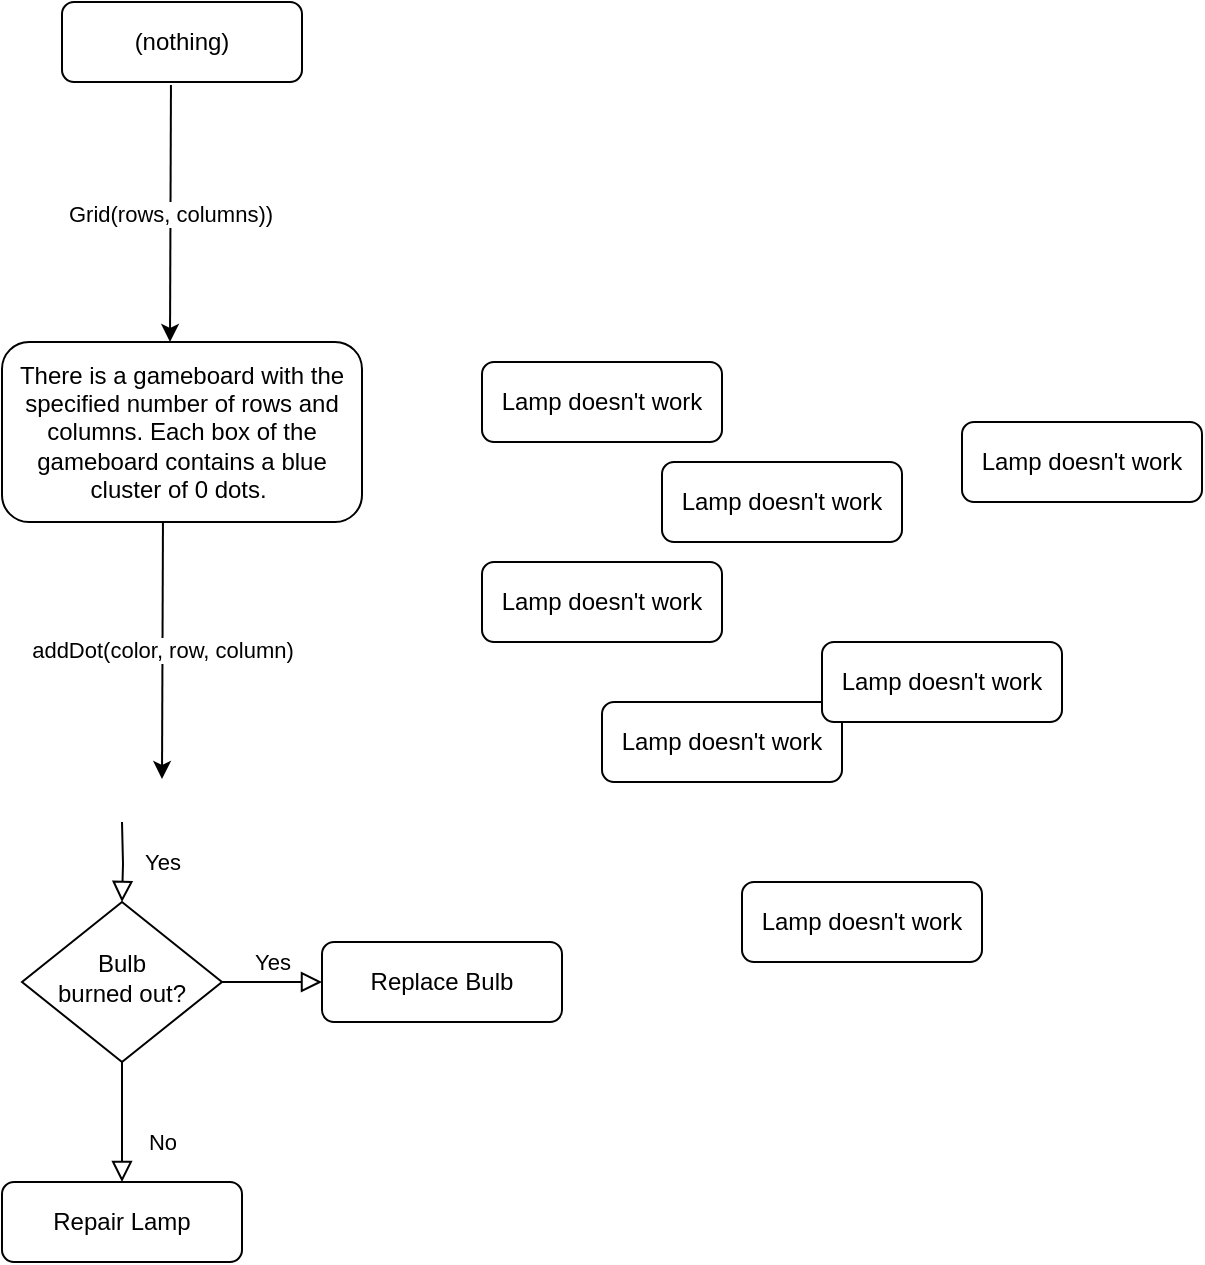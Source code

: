 <mxfile version="15.9.5" type="device"><diagram id="C5RBs43oDa-KdzZeNtuy" name="Page-1"><mxGraphModel dx="469" dy="1412" grid="1" gridSize="10" guides="1" tooltips="1" connect="1" arrows="1" fold="1" page="1" pageScale="1" pageWidth="827" pageHeight="1169" math="0" shadow="0"><root><mxCell id="WIyWlLk6GJQsqaUBKTNV-0"/><mxCell id="WIyWlLk6GJQsqaUBKTNV-1" parent="WIyWlLk6GJQsqaUBKTNV-0"/><mxCell id="WIyWlLk6GJQsqaUBKTNV-4" value="Yes" style="rounded=0;html=1;jettySize=auto;orthogonalLoop=1;fontSize=11;endArrow=block;endFill=0;endSize=8;strokeWidth=1;shadow=0;labelBackgroundColor=none;edgeStyle=orthogonalEdgeStyle;" parent="WIyWlLk6GJQsqaUBKTNV-1" target="WIyWlLk6GJQsqaUBKTNV-10" edge="1"><mxGeometry y="20" relative="1" as="geometry"><mxPoint as="offset"/><mxPoint x="220" y="250" as="sourcePoint"/></mxGeometry></mxCell><mxCell id="WIyWlLk6GJQsqaUBKTNV-8" value="No" style="rounded=0;html=1;jettySize=auto;orthogonalLoop=1;fontSize=11;endArrow=block;endFill=0;endSize=8;strokeWidth=1;shadow=0;labelBackgroundColor=none;edgeStyle=orthogonalEdgeStyle;" parent="WIyWlLk6GJQsqaUBKTNV-1" source="WIyWlLk6GJQsqaUBKTNV-10" target="WIyWlLk6GJQsqaUBKTNV-11" edge="1"><mxGeometry x="0.333" y="20" relative="1" as="geometry"><mxPoint as="offset"/></mxGeometry></mxCell><mxCell id="WIyWlLk6GJQsqaUBKTNV-9" value="Yes" style="edgeStyle=orthogonalEdgeStyle;rounded=0;html=1;jettySize=auto;orthogonalLoop=1;fontSize=11;endArrow=block;endFill=0;endSize=8;strokeWidth=1;shadow=0;labelBackgroundColor=none;" parent="WIyWlLk6GJQsqaUBKTNV-1" source="WIyWlLk6GJQsqaUBKTNV-10" target="WIyWlLk6GJQsqaUBKTNV-12" edge="1"><mxGeometry y="10" relative="1" as="geometry"><mxPoint as="offset"/></mxGeometry></mxCell><mxCell id="WIyWlLk6GJQsqaUBKTNV-10" value="Bulb&lt;br&gt;burned out?" style="rhombus;whiteSpace=wrap;html=1;shadow=0;fontFamily=Helvetica;fontSize=12;align=center;strokeWidth=1;spacing=6;spacingTop=-4;" parent="WIyWlLk6GJQsqaUBKTNV-1" vertex="1"><mxGeometry x="170" y="290" width="100" height="80" as="geometry"/></mxCell><mxCell id="WIyWlLk6GJQsqaUBKTNV-11" value="Repair Lamp" style="rounded=1;whiteSpace=wrap;html=1;fontSize=12;glass=0;strokeWidth=1;shadow=0;" parent="WIyWlLk6GJQsqaUBKTNV-1" vertex="1"><mxGeometry x="160" y="430" width="120" height="40" as="geometry"/></mxCell><mxCell id="WIyWlLk6GJQsqaUBKTNV-12" value="Replace Bulb" style="rounded=1;whiteSpace=wrap;html=1;fontSize=12;glass=0;strokeWidth=1;shadow=0;" parent="WIyWlLk6GJQsqaUBKTNV-1" vertex="1"><mxGeometry x="320" y="310" width="120" height="40" as="geometry"/></mxCell><mxCell id="a3s18A0MAv_TP76YRkrw-0" value="Lamp doesn't work" style="rounded=1;whiteSpace=wrap;html=1;fontSize=12;glass=0;strokeWidth=1;shadow=0;" vertex="1" parent="WIyWlLk6GJQsqaUBKTNV-1"><mxGeometry x="490" y="70" width="120" height="40" as="geometry"/></mxCell><mxCell id="a3s18A0MAv_TP76YRkrw-1" value="There is a gameboard with the specified number of rows and columns. Each box of the gameboard contains a blue cluster of 0 dots.&amp;nbsp;" style="rounded=1;whiteSpace=wrap;html=1;fontSize=12;glass=0;strokeWidth=1;shadow=0;" vertex="1" parent="WIyWlLk6GJQsqaUBKTNV-1"><mxGeometry x="160" y="10" width="180" height="90" as="geometry"/></mxCell><mxCell id="a3s18A0MAv_TP76YRkrw-2" value="(nothing)" style="rounded=1;whiteSpace=wrap;html=1;fontSize=12;glass=0;strokeWidth=1;shadow=0;" vertex="1" parent="WIyWlLk6GJQsqaUBKTNV-1"><mxGeometry x="190" y="-160" width="120" height="40" as="geometry"/></mxCell><mxCell id="a3s18A0MAv_TP76YRkrw-3" value="Lamp doesn't work" style="rounded=1;whiteSpace=wrap;html=1;fontSize=12;glass=0;strokeWidth=1;shadow=0;" vertex="1" parent="WIyWlLk6GJQsqaUBKTNV-1"><mxGeometry x="640" y="50" width="120" height="40" as="geometry"/></mxCell><mxCell id="a3s18A0MAv_TP76YRkrw-4" value="Lamp doesn't work" style="rounded=1;whiteSpace=wrap;html=1;fontSize=12;glass=0;strokeWidth=1;shadow=0;" vertex="1" parent="WIyWlLk6GJQsqaUBKTNV-1"><mxGeometry x="460" y="190" width="120" height="40" as="geometry"/></mxCell><mxCell id="a3s18A0MAv_TP76YRkrw-5" value="Lamp doesn't work" style="rounded=1;whiteSpace=wrap;html=1;fontSize=12;glass=0;strokeWidth=1;shadow=0;" vertex="1" parent="WIyWlLk6GJQsqaUBKTNV-1"><mxGeometry x="530" y="280" width="120" height="40" as="geometry"/></mxCell><mxCell id="a3s18A0MAv_TP76YRkrw-6" value="Lamp doesn't work" style="rounded=1;whiteSpace=wrap;html=1;fontSize=12;glass=0;strokeWidth=1;shadow=0;" vertex="1" parent="WIyWlLk6GJQsqaUBKTNV-1"><mxGeometry x="400" y="120" width="120" height="40" as="geometry"/></mxCell><mxCell id="a3s18A0MAv_TP76YRkrw-7" value="Lamp doesn't work" style="rounded=1;whiteSpace=wrap;html=1;fontSize=12;glass=0;strokeWidth=1;shadow=0;" vertex="1" parent="WIyWlLk6GJQsqaUBKTNV-1"><mxGeometry x="400" y="20" width="120" height="40" as="geometry"/></mxCell><mxCell id="a3s18A0MAv_TP76YRkrw-8" value="Lamp doesn't work" style="rounded=1;whiteSpace=wrap;html=1;fontSize=12;glass=0;strokeWidth=1;shadow=0;" vertex="1" parent="WIyWlLk6GJQsqaUBKTNV-1"><mxGeometry x="570" y="160" width="120" height="40" as="geometry"/></mxCell><mxCell id="a3s18A0MAv_TP76YRkrw-10" value="" style="endArrow=classic;html=1;rounded=0;exitX=0.454;exitY=1.038;exitDx=0;exitDy=0;exitPerimeter=0;" edge="1" parent="WIyWlLk6GJQsqaUBKTNV-1" source="a3s18A0MAv_TP76YRkrw-2" target="a3s18A0MAv_TP76YRkrw-1"><mxGeometry relative="1" as="geometry"><mxPoint x="310" as="sourcePoint"/><mxPoint x="410" as="targetPoint"/><Array as="points"><mxPoint x="244" y="10"/></Array></mxGeometry></mxCell><mxCell id="a3s18A0MAv_TP76YRkrw-11" value="Grid(rows, columns))" style="edgeLabel;resizable=0;html=1;align=center;verticalAlign=middle;" connectable="0" vertex="1" parent="a3s18A0MAv_TP76YRkrw-10"><mxGeometry relative="1" as="geometry"/></mxCell><mxCell id="a3s18A0MAv_TP76YRkrw-12" value="" style="endArrow=classic;html=1;rounded=0;exitX=0.454;exitY=1.038;exitDx=0;exitDy=0;exitPerimeter=0;" edge="1" parent="WIyWlLk6GJQsqaUBKTNV-1"><mxGeometry relative="1" as="geometry"><mxPoint x="240.48" y="100.0" as="sourcePoint"/><mxPoint x="240.0" y="228.48" as="targetPoint"/><Array as="points"><mxPoint x="240.0" y="228.48"/></Array></mxGeometry></mxCell><mxCell id="a3s18A0MAv_TP76YRkrw-13" value="addDot(color, row, column)" style="edgeLabel;resizable=0;html=1;align=center;verticalAlign=middle;" connectable="0" vertex="1" parent="a3s18A0MAv_TP76YRkrw-12"><mxGeometry relative="1" as="geometry"/></mxCell></root></mxGraphModel></diagram></mxfile>